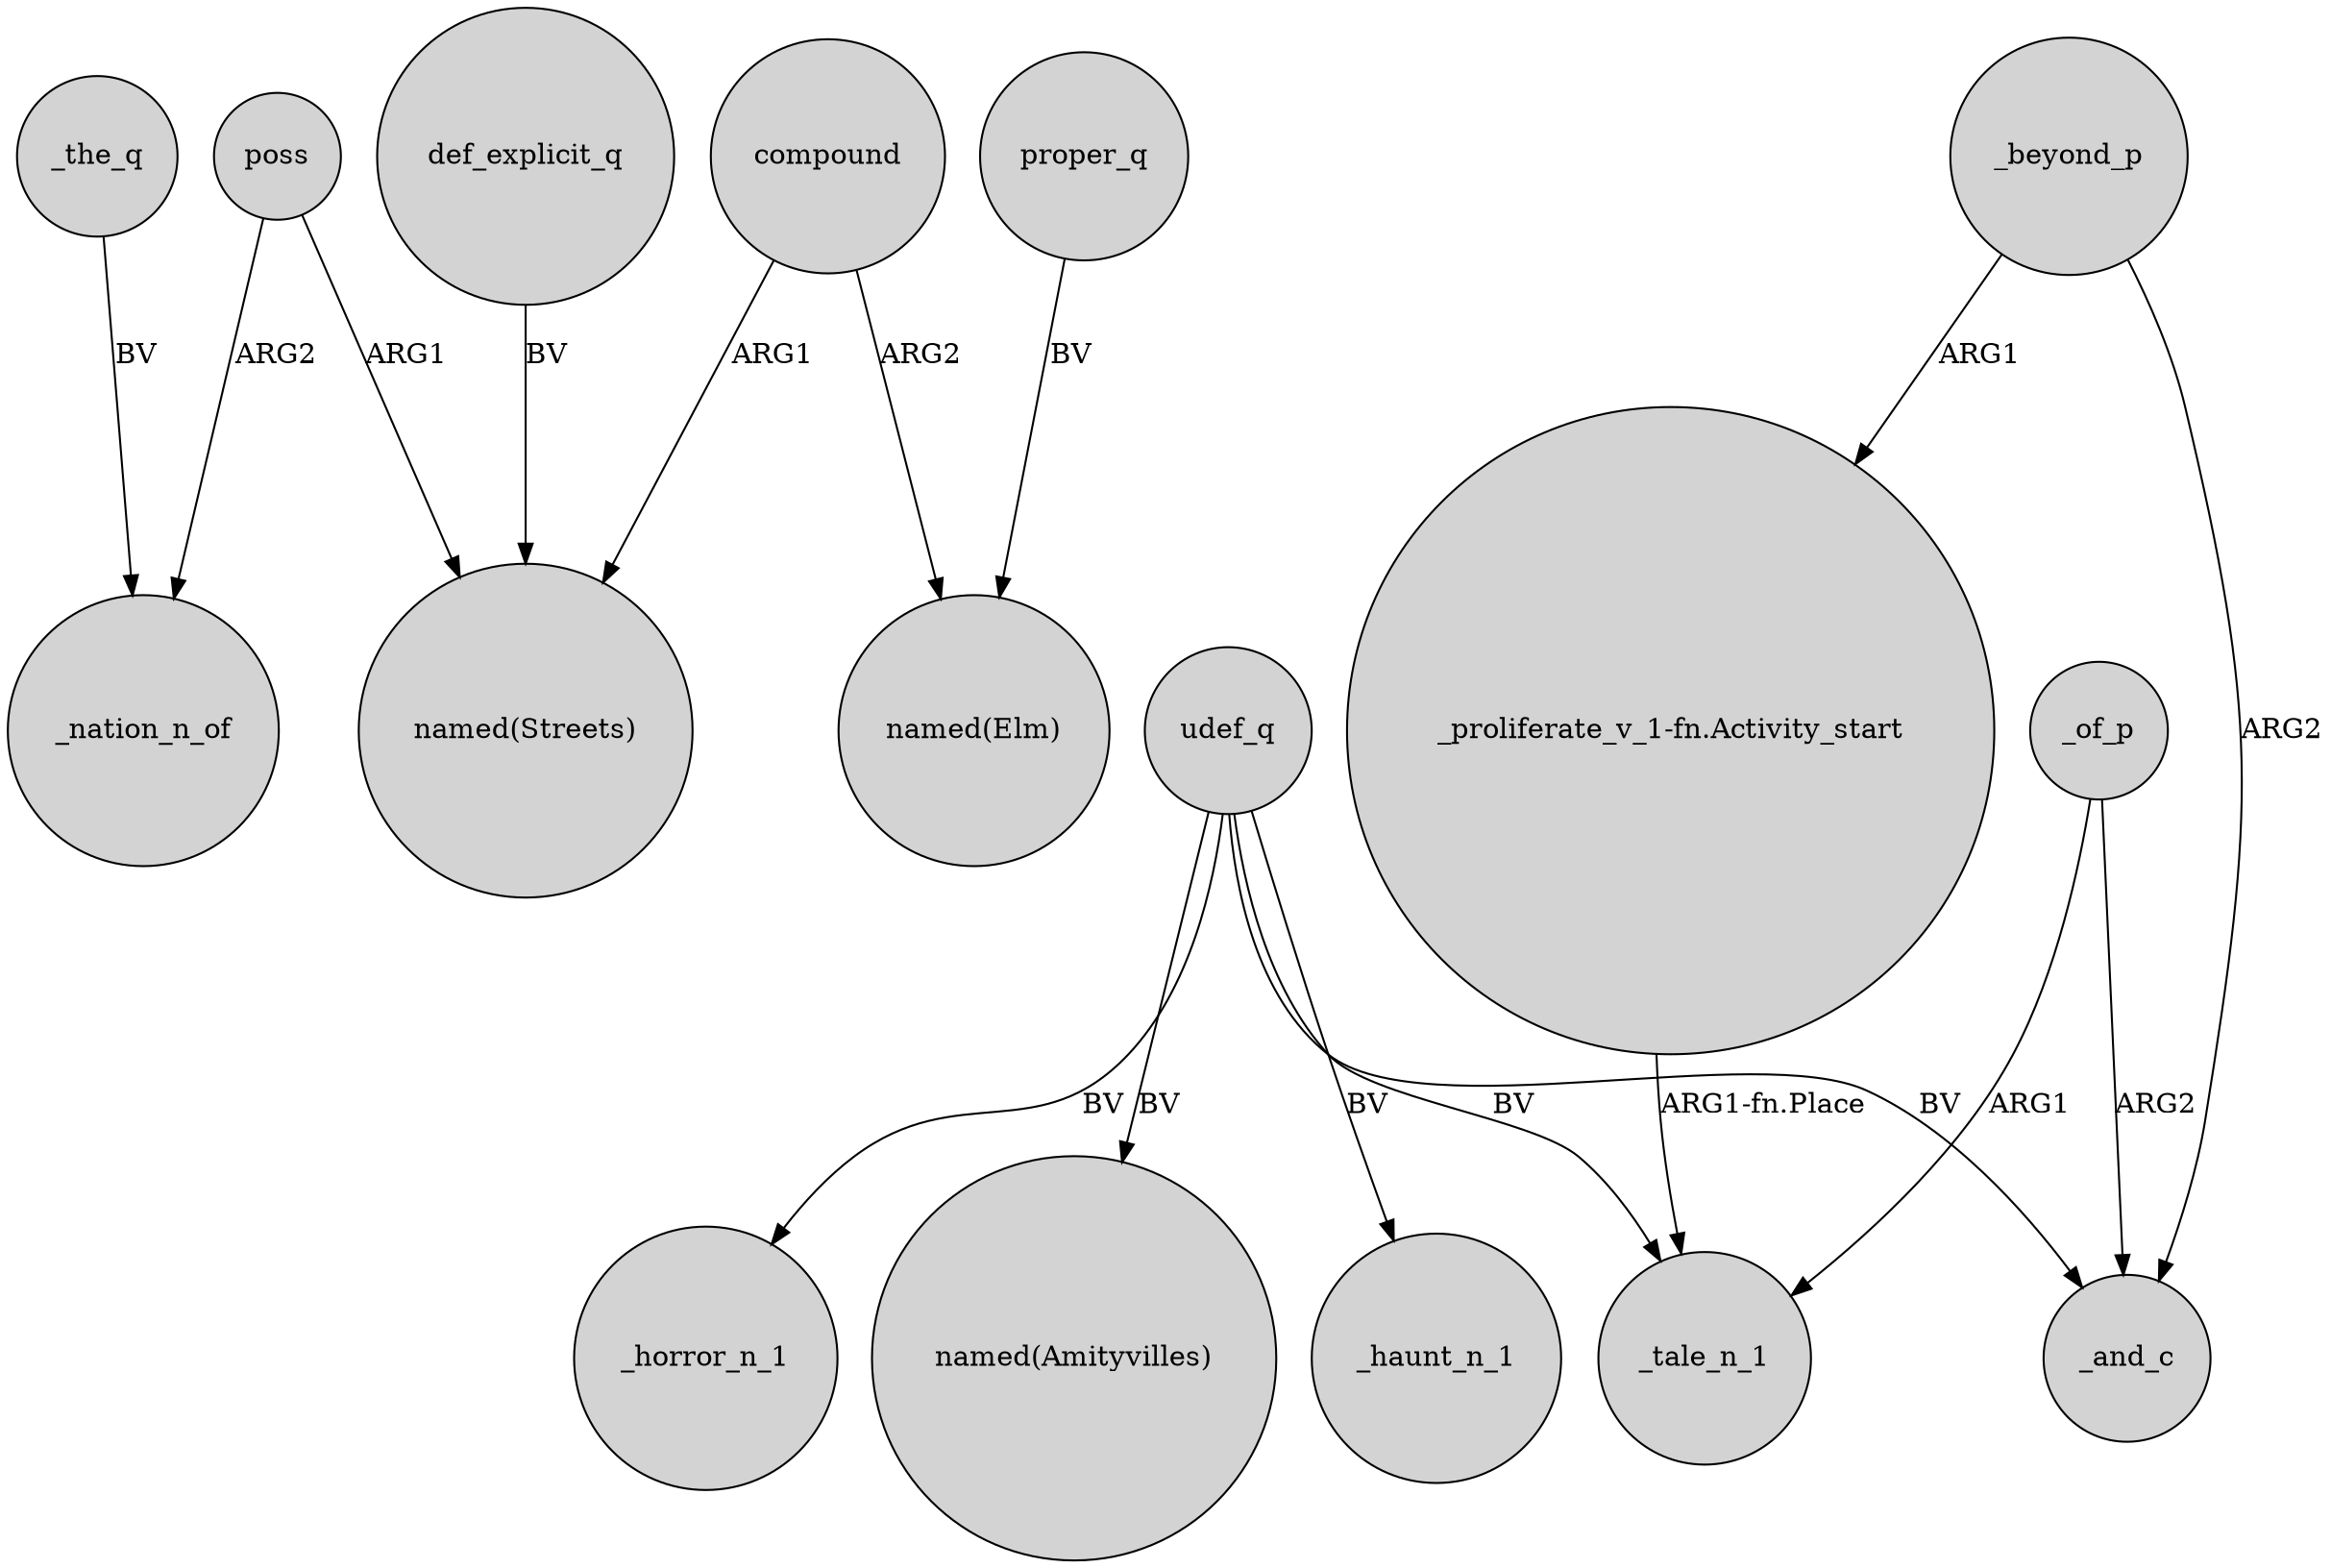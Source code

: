 digraph {
	node [shape=circle style=filled]
	poss -> "named(Streets)" [label=ARG1]
	compound -> "named(Streets)" [label=ARG1]
	udef_q -> _horror_n_1 [label=BV]
	_beyond_p -> "_proliferate_v_1-fn.Activity_start" [label=ARG1]
	_of_p -> _tale_n_1 [label=ARG1]
	def_explicit_q -> "named(Streets)" [label=BV]
	compound -> "named(Elm)" [label=ARG2]
	_of_p -> _and_c [label=ARG2]
	udef_q -> _and_c [label=BV]
	"_proliferate_v_1-fn.Activity_start" -> _tale_n_1 [label="ARG1-fn.Place"]
	poss -> _nation_n_of [label=ARG2]
	udef_q -> "named(Amityvilles)" [label=BV]
	_beyond_p -> _and_c [label=ARG2]
	proper_q -> "named(Elm)" [label=BV]
	_the_q -> _nation_n_of [label=BV]
	udef_q -> _tale_n_1 [label=BV]
	udef_q -> _haunt_n_1 [label=BV]
}
